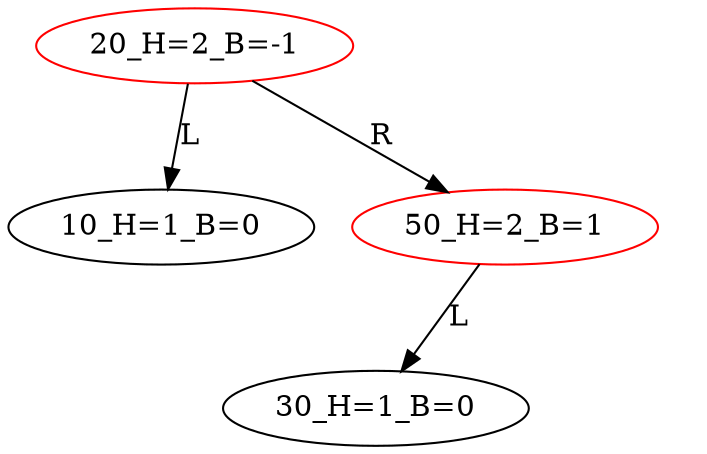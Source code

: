 digraph BiTreeBiTreeInsert {
"20_H=2_B=-1" -> {"10_H=1_B=0"} [label="L"]
"20_H=2_B=-1" -> {"50_H=2_B=1"} [label="R"]
"50_H=2_B=1" -> {"30_H=1_B=0"} [label="L"]
"50_H=2_B=1" -> {"HD0"} [label="L"] [style=invis]
"HD0" [style=invis]
"20_H=2_B=-1" [color=red]
"10_H=1_B=0"
"50_H=2_B=1" [color=red]
"30_H=1_B=0"
}
